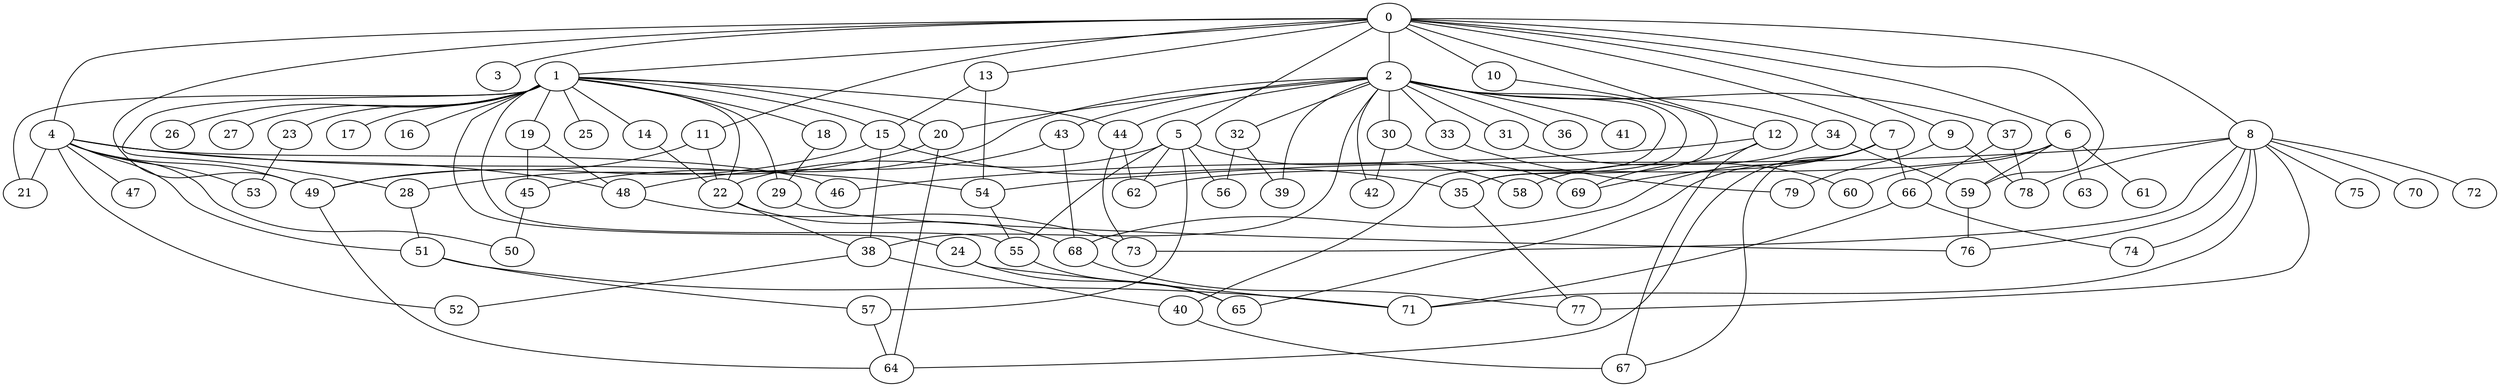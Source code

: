 
graph graphname {
    0 -- 1
0 -- 2
0 -- 3
0 -- 4
0 -- 5
0 -- 6
0 -- 7
0 -- 8
0 -- 9
0 -- 10
0 -- 11
0 -- 12
0 -- 13
0 -- 49
0 -- 59
1 -- 14
1 -- 15
1 -- 16
1 -- 17
1 -- 18
1 -- 19
1 -- 20
1 -- 21
1 -- 22
1 -- 23
1 -- 24
1 -- 25
1 -- 26
1 -- 27
1 -- 28
1 -- 29
1 -- 55
1 -- 44
2 -- 32
2 -- 34
2 -- 35
2 -- 36
2 -- 37
2 -- 38
2 -- 33
2 -- 40
2 -- 41
2 -- 42
2 -- 39
2 -- 44
2 -- 45
2 -- 43
2 -- 30
2 -- 31
2 -- 20
4 -- 46
4 -- 47
4 -- 48
4 -- 49
4 -- 50
4 -- 51
4 -- 52
4 -- 53
4 -- 54
4 -- 21
5 -- 56
5 -- 58
5 -- 57
5 -- 55
5 -- 62
5 -- 22
6 -- 59
6 -- 60
6 -- 61
6 -- 62
6 -- 63
7 -- 64
7 -- 66
7 -- 67
7 -- 68
7 -- 69
7 -- 65
8 -- 70
8 -- 71
8 -- 72
8 -- 73
8 -- 74
8 -- 75
8 -- 76
8 -- 77
8 -- 54
8 -- 78
9 -- 78
9 -- 79
10 -- 35
11 -- 49
11 -- 22
12 -- 69
12 -- 46
12 -- 67
13 -- 54
13 -- 15
14 -- 22
15 -- 35
15 -- 49
15 -- 38
18 -- 29
19 -- 48
19 -- 45
20 -- 64
20 -- 28
22 -- 68
22 -- 38
23 -- 53
24 -- 71
24 -- 65
28 -- 51
29 -- 76
30 -- 69
30 -- 42
31 -- 60
32 -- 39
32 -- 56
33 -- 79
34 -- 58
34 -- 59
35 -- 77
37 -- 78
37 -- 66
38 -- 40
38 -- 52
40 -- 67
43 -- 48
43 -- 68
44 -- 62
44 -- 73
45 -- 50
48 -- 73
49 -- 64
51 -- 71
51 -- 57
54 -- 55
55 -- 65
57 -- 64
59 -- 76
66 -- 74
66 -- 71
68 -- 77

}
